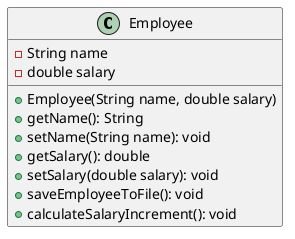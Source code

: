 @startuml
class Employee {
  - String name
  - double salary
  + Employee(String name, double salary)
  + getName(): String
  + setName(String name): void
  + getSalary(): double
  + setSalary(double salary): void
  + saveEmployeeToFile(): void
  + calculateSalaryIncrement(): void
}
@enduml